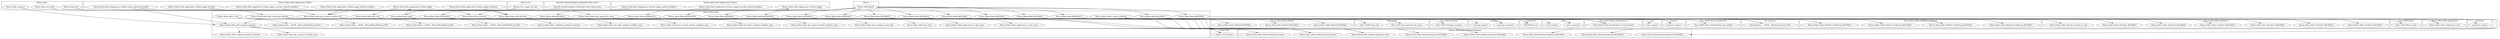 digraph {
graph [overlap=false]
subgraph cluster_Moose_Meta_Role_Application_ToRole {
	label="Moose::Meta::Role::Application::ToRole";
	"Moose::Meta::Role::Application::ToRole::apply_override_method_modifiers";
	"Moose::Meta::Role::Application::ToRole::check_required_methods";
	"Moose::Meta::Role::Application::ToRole::apply_method_modifiers";
	"Moose::Meta::Role::Application::ToRole::apply_methods";
	"Moose::Meta::Role::Application::ToRole::apply_attributes";
	"Moose::Meta::Role::Application::ToRole::apply";
}
subgraph cluster_warnings {
	label="warnings";
	"warnings::unimport";
	"warnings::import";
}
subgraph cluster_Class_MOP_Mixin_HasMethods {
	label="Class::MOP::Mixin::HasMethods";
	"Class::MOP::Mixin::HasMethods::get_method";
}
subgraph cluster_Moose_Meta_Role {
	label="Moose::Meta::Role";
	"Moose::Meta::Role::BEGIN@18";
	"Moose::Meta::Role::_new";
	"Moose::Meta::Role::get_required_methods_map";
	"Moose::Meta::Role::BEGIN@16";
	"Moose::Meta::Role::initialize";
	"Moose::Meta::Role::get_method_modifier_list";
	"Moose::Meta::Role::BEGIN@5";
	"Moose::Meta::Role::add_required_methods";
	"Moose::Meta::Role::BEGIN@544";
	"Moose::Meta::Role::add_role";
	"Moose::Meta::Role::BEGIN@4";
	"Moose::Meta::Role::add_attribute";
	"Moose::Meta::Role::conflicting_method_metaclass";
	"Moose::Meta::Role::required_method_metaclass";
	"Moose::Meta::Role::BEGIN@23";
	"Moose::Meta::Role::BEGIN@8";
	"Moose::Meta::Role::BEGIN@19";
	"Moose::Meta::Role::find_method_by_name";
	"Moose::Meta::Role::get_after_method_modifiers_map";
	"Moose::Meta::Role::__ANON__[Moose/Meta/Role.pm:352]";
	"Moose::Meta::Role::BEGIN@21";
	"Moose::Meta::Role::__ANON__[Moose/Meta/Role.pm:301]";
	"Moose::Meta::Role::BEGIN@20";
	"Moose::Meta::Role::get_override_method_modifiers_map";
	"Moose::Meta::Role::BEGIN@523";
	"Moose::Meta::Role::application_to_role_class";
	"Moose::Meta::Role::BEGIN@10";
	"Moose::Meta::Role::BEGIN@17";
	"Moose::Meta::Role::__ANON__[Moose/Meta/Role.pm:256]";
	"Moose::Meta::Role::add_conflicting_method";
	"Moose::Meta::Role::application_to_class_class";
	"Moose::Meta::Role::apply";
	"Moose::Meta::Role::BEGIN@559";
	"Moose::Meta::Role::get_before_method_modifiers_map";
	"Moose::Meta::Role::BEGIN@6";
	"Moose::Meta::Role::get_around_method_modifiers_map";
	"Moose::Meta::Role::get_roles";
	"Moose::Meta::Role::__ANON__[Moose/Meta/Role.pm:83]";
	"Moose::Meta::Role::reset_package_cache_flag";
	"Moose::Meta::Role::BEGIN@9";
	"Moose::Meta::Role::_attach_attribute";
}
subgraph cluster_Moose {
	label="Moose";
	"Moose::BEGIN@26";
}
subgraph cluster_Moose_Meta_Role_Attribute {
	label="Moose::Meta::Role::Attribute";
	"Moose::Meta::Role::Attribute::BEGIN@4";
	"Moose::Meta::Role::Attribute::BEGIN@7";
	"Moose::Meta::Role::Attribute::BEGIN@8";
	"Moose::Meta::Role::Attribute::attach_to_role";
	"Moose::Meta::Role::Attribute::BEGIN@3";
	"Moose::Meta::Role::Attribute::BEGIN@6";
	"Moose::Meta::Role::Attribute::BEGIN@13";
}
subgraph cluster_metaclass {
	label="metaclass";
	"metaclass::import";
}
subgraph cluster_Scalar_Util {
	label="Scalar::Util";
	"Scalar::Util::blessed";
}
subgraph cluster_UNIVERSAL {
	label="UNIVERSAL";
	"UNIVERSAL::isa";
}
subgraph cluster_Class_MOP_Mixin {
	label="Class::MOP::Mixin";
	"Class::MOP::Mixin::meta";
}
subgraph cluster_Sub_Exporter {
	label="Sub::Exporter";
	"Sub::Exporter::__ANON__[Sub/Exporter.pm:756]";
}
subgraph cluster_base {
	label="base";
	"base::import";
}
subgraph cluster_Moose_Util {
	label="Moose::Util";
	"Moose::Util::_apply_all_roles";
}
subgraph cluster_strict {
	label="strict";
	"strict::import";
	"strict::unimport";
}
subgraph cluster_Class_MOP {
	label="Class::MOP";
	"Class::MOP::get_metaclass_by_name";
	"Class::MOP::load_class";
}
subgraph cluster_Moose_Meta_Role_Method {
	label="Moose::Meta::Role::Method";
	"Moose::Meta::Role::Method::BEGIN@11";
	"Moose::Meta::Role::Method::BEGIN@4";
	"Moose::Meta::Role::Method::BEGIN@5";
}
subgraph cluster_Exporter {
	label="Exporter";
	"Exporter::import";
}
subgraph cluster_Moose_Meta_Role_Method_Conflicting {
	label="Moose::Meta::Role::Method::Conflicting";
	"Moose::Meta::Role::Method::Conflicting::BEGIN@9";
	"Moose::Meta::Role::Method::Conflicting::BEGIN@7";
	"Moose::Meta::Role::Method::Conflicting::BEGIN@5";
	"Moose::Meta::Role::Method::Conflicting::BEGIN@4";
}
subgraph cluster_Moose_Role {
	label="Moose::Role";
	"Moose::Role::has";
	"Moose::Role::requires";
	"Moose::Role::init_meta";
}
subgraph cluster_MooseX_AttributeHelpers_MethodProvider_Hash {
	label="MooseX::AttributeHelpers::MethodProvider::Hash";
	"MooseX::AttributeHelpers::MethodProvider::Hash::meta";
}
subgraph cluster_Class_MOP_Package {
	label="Class::MOP::Package";
	"Class::MOP::Package::initialize";
}
subgraph cluster_Moose_Meta_Role_Method_Required {
	label="Moose::Meta::Role::Method::Required";
	"Moose::Meta::Role::Method::Required::BEGIN@8";
	"Moose::Meta::Role::Method::Required::BEGIN@4";
	"Moose::Meta::Role::Method::Required::BEGIN@5";
	"Moose::Meta::Role::Method::Required::BEGIN@11";
	"Moose::Meta::Role::Method::Required::name";
	"Moose::Meta::Role::Method::Required::meta";
	"Moose::Meta::Role::Method::Required::new";
	"Moose::Meta::Role::Method::Required::BEGIN@6";
}
subgraph cluster_Class_MOP_Mixin_HasAttributes {
	label="Class::MOP::Mixin::HasAttributes";
	"Class::MOP::Mixin::HasAttributes::add_attribute";
}
subgraph cluster_Moose_Meta_Role_Application {
	label="Moose::Meta::Role::Application";
	"Moose::Meta::Role::Application::new";
}
subgraph cluster_Moose_Meta_Role_Application_ToClass {
	label="Moose::Meta::Role::Application::ToClass";
	"Moose::Meta::Role::Application::ToClass::apply_override_method_modifiers";
	"Moose::Meta::Role::Application::ToClass::apply";
	"Moose::Meta::Role::Application::ToClass::apply_method_modifiers";
}
"Moose::Meta::Role::BEGIN@20" -> "Moose::Meta::Role::Method::Conflicting::BEGIN@5";
"Moose::Meta::Role::BEGIN@21" -> "Sub::Exporter::__ANON__[Sub/Exporter.pm:756]";
"Moose::Meta::Role::BEGIN@10" -> "Sub::Exporter::__ANON__[Sub/Exporter.pm:756]";
"Moose::BEGIN@26" -> "Moose::Meta::Role::BEGIN@544";
"Moose::Meta::Role::BEGIN@17" -> "Moose::Meta::Role::Attribute::BEGIN@6";
"Moose::Meta::Role::apply" -> "Class::MOP::load_class";
"Moose::BEGIN@26" -> "Moose::Meta::Role::BEGIN@23";
"Moose::BEGIN@26" -> "Moose::Meta::Role::BEGIN@8";
"Moose::Meta::Role::BEGIN@19" -> "Moose::Meta::Role::Method::Required::BEGIN@8";
"Moose::Meta::Role::BEGIN@523" -> "warnings::unimport";
"Moose::Meta::Role::BEGIN@544" -> "warnings::unimport";
"Moose::Meta::Role::BEGIN@8" -> "Exporter::import";
"Moose::Meta::Role::BEGIN@9" -> "Exporter::import";
"Moose::Meta::Role::_new" -> "Moose::Meta::Role::__ANON__[Moose/Meta/Role.pm:352]";
"Moose::Meta::Role::find_method_by_name" -> "Class::MOP::Mixin::HasMethods::get_method";
"Moose::Meta::Role::BEGIN@20" -> "Moose::Meta::Role::Method::Conflicting::BEGIN@7";
"Moose::Meta::Role::_new" -> "Moose::Meta::Role::__ANON__[Moose/Meta/Role.pm:83]";
"Moose::Meta::Role::BEGIN@20" -> "Moose::Meta::Role::Method::Required::meta";
"Moose::Meta::Role::BEGIN@19" -> "Moose::Meta::Role::Method::Required::meta";
"Moose::BEGIN@26" -> "Moose::Meta::Role::BEGIN@18";
"Moose::Meta::Role::BEGIN@17" -> "Moose::Meta::Role::Attribute::BEGIN@3";
"Moose::Meta::Role::BEGIN@20" -> "Moose::Meta::Role::Method::Conflicting::BEGIN@4";
"MooseX::AttributeHelpers::MethodProvider::Hash::meta" -> "Moose::Meta::Role::initialize";
"Moose::Role::init_meta" -> "Moose::Meta::Role::initialize";
"Moose::Meta::Role::apply" -> "Moose::Meta::Role::Application::ToRole::apply";
"Moose::Meta::Role::BEGIN@19" -> "Moose::Meta::Role::Method::Required::BEGIN@4";
"Moose::Meta::Role::BEGIN@19" -> "Moose::Meta::Role::Method::Required::BEGIN@5";
"Moose::Meta::Role::add_required_methods" -> "Scalar::Util::blessed";
"Moose::Meta::Role::add_role" -> "Scalar::Util::blessed";
"Moose::Meta::Role::add_attribute" -> "Scalar::Util::blessed";
"Moose::Meta::Role::apply" -> "Scalar::Util::blessed";
"Moose::Meta::Role::Application::ToRole::apply" -> "Moose::Meta::Role::add_role";
"Moose::Meta::Role::add_conflicting_method" -> "Moose::Meta::Role::conflicting_method_metaclass";
"Moose::Meta::Role::_new" -> "Moose::Meta::Role::__ANON__[Moose/Meta/Role.pm:301]";
"Moose::BEGIN@26" -> "Moose::Meta::Role::BEGIN@20";
"Moose::Meta::Role::BEGIN@6" -> "metaclass::import";
"Moose::Meta::Role::initialize" -> "Class::MOP::Package::initialize";
"Moose::BEGIN@26" -> "Moose::Meta::Role::BEGIN@523";
"Moose::Meta::Role::apply" -> "Moose::Meta::Role::application_to_role_class";
"Moose::Meta::Role::add_conflicting_method" -> "Moose::Meta::Role::Method::Required::new";
"Moose::Meta::Role::add_required_methods" -> "Moose::Meta::Role::Method::Required::new";
"Moose::Meta::Role::BEGIN@18" -> "Moose::Meta::Role::Method::BEGIN@5";
"Moose::Meta::Role::BEGIN@20" -> "Moose::Meta::Role::Method::Conflicting::BEGIN@9";
"Moose::Meta::Role::apply" -> "Moose::Meta::Role::application_to_class_class";
"Moose::Meta::Role::BEGIN@17" -> "Moose::Meta::Role::Attribute::BEGIN@8";
"Moose::BEGIN@26" -> "Moose::Meta::Role::BEGIN@6";
"Moose::Meta::Role::BEGIN@20" -> "Class::MOP::Mixin::HasAttributes::add_attribute";
"Moose::Meta::Role::BEGIN@17" -> "Class::MOP::Mixin::HasAttributes::add_attribute";
"Moose::Meta::Role::add_attribute" -> "Class::MOP::Mixin::HasAttributes::add_attribute";
"Moose::Meta::Role::BEGIN@19" -> "Class::MOP::Mixin::HasAttributes::add_attribute";
"Moose::BEGIN@26" -> "Moose::Meta::Role::BEGIN@9";
"Moose::Meta::Role::add_role" -> "Moose::Meta::Role::reset_package_cache_flag";
"Class::MOP::Mixin::HasAttributes::add_attribute" -> "Moose::Meta::Role::_attach_attribute";
"Moose::BEGIN@26" -> "Moose::Meta::Role::BEGIN@16";
"Moose::Meta::Role::Application::ToRole::check_required_methods" -> "Moose::Meta::Role::add_required_methods";
"Moose::Meta::Role::add_conflicting_method" -> "Moose::Meta::Role::add_required_methods";
"Moose::Role::requires" -> "Moose::Meta::Role::add_required_methods";
"Moose::Meta::Role::BEGIN@17" -> "Moose::Meta::Role::Attribute::BEGIN@7";
"Moose::Meta::Role::add_required_methods" -> "Moose::Meta::Role::required_method_metaclass";
"Moose::Meta::Role::apply" -> "Moose::Meta::Role::Application::new";
"Moose::Meta::Role::add_required_methods" -> "Moose::Meta::Role::Method::Required::name";
"Moose::Meta::Role::BEGIN@18" -> "Moose::Meta::Role::Method::BEGIN@11";
"Moose::Meta::Role::BEGIN@559" -> "strict::unimport";
"Moose::Meta::Role::BEGIN@17" -> "Class::MOP::Mixin::meta";
"Moose::Meta::Role::BEGIN@23" -> "base::import";
"Moose::Meta::Role::get_method_modifier_list" -> "Moose::Meta::Role::get_override_method_modifiers_map";
"Moose::Meta::Role::add_role" -> "UNIVERSAL::isa";
"Moose::Meta::Role::add_attribute" -> "UNIVERSAL::isa";
"Moose::Meta::Role::apply" -> "UNIVERSAL::isa";
"Moose::BEGIN@26" -> "Moose::Meta::Role::BEGIN@10";
"Moose::BEGIN@26" -> "Moose::Meta::Role::BEGIN@17";
"Moose::Meta::Role::_new" -> "Moose::Meta::Role::__ANON__[Moose/Meta/Role.pm:256]";
"Moose::Meta::Role::BEGIN@5" -> "warnings::import";
"Moose::Meta::Role::get_method_modifier_list" -> "Moose::Meta::Role::get_before_method_modifiers_map";
"Moose::Meta::Role::_attach_attribute" -> "Moose::Meta::Role::Attribute::attach_to_role";
"Moose::Meta::Role::BEGIN@17" -> "Moose::Meta::Role::Attribute::BEGIN@4";
"Moose::Meta::Role::initialize" -> "Class::MOP::get_metaclass_by_name";
"Moose::Meta::Role::add_required_methods" -> "Moose::Meta::Role::get_required_methods_map";
"Moose::Meta::Role::Application::ToRole::apply_override_method_modifiers" -> "Moose::Meta::Role::get_method_modifier_list";
"Moose::Meta::Role::Application::ToRole::apply_method_modifiers" -> "Moose::Meta::Role::get_method_modifier_list";
"Moose::Meta::Role::Application::ToClass::apply_override_method_modifiers" -> "Moose::Meta::Role::get_method_modifier_list";
"Moose::Meta::Role::Application::ToClass::apply_method_modifiers" -> "Moose::Meta::Role::get_method_modifier_list";
"Moose::BEGIN@26" -> "Moose::Meta::Role::BEGIN@5";
"Moose::Meta::Role::Application::ToRole::apply_attributes" -> "Moose::Meta::Role::add_attribute";
"Moose::Role::has" -> "Moose::Meta::Role::add_attribute";
"Moose::BEGIN@26" -> "Moose::Meta::Role::BEGIN@4";
"Moose::BEGIN@26" -> "Moose::Meta::Role::BEGIN@19";
"Moose::Meta::Role::Application::ToRole::check_required_methods" -> "Moose::Meta::Role::find_method_by_name";
"Moose::BEGIN@26" -> "Moose::Meta::Role::BEGIN@21";
"Moose::Meta::Role::get_method_modifier_list" -> "Moose::Meta::Role::get_after_method_modifiers_map";
"Moose::Meta::Role::BEGIN@19" -> "Moose::Meta::Role::Method::Required::BEGIN@11";
"Moose::Meta::Role::BEGIN@18" -> "Moose::Meta::Role::Method::BEGIN@4";
"Moose::Meta::Role::Application::ToRole::apply_methods" -> "Moose::Meta::Role::add_conflicting_method";
"Moose::Meta::Role::apply" -> "Moose::Meta::Role::Application::ToClass::apply";
"Moose::Util::_apply_all_roles" -> "Moose::Meta::Role::apply";
"Moose::BEGIN@26" -> "Moose::Meta::Role::BEGIN@559";
"Moose::Meta::Role::get_method_modifier_list" -> "Moose::Meta::Role::get_around_method_modifiers_map";
"Moose::Meta::Role::add_role" -> "Moose::Meta::Role::get_roles";
"Moose::Meta::Role::BEGIN@4" -> "strict::import";
"Moose::Meta::Role::BEGIN@19" -> "Moose::Meta::Role::Method::Required::BEGIN@6";
"Moose::Meta::Role::BEGIN@17" -> "Moose::Meta::Role::Attribute::BEGIN@13";
}
